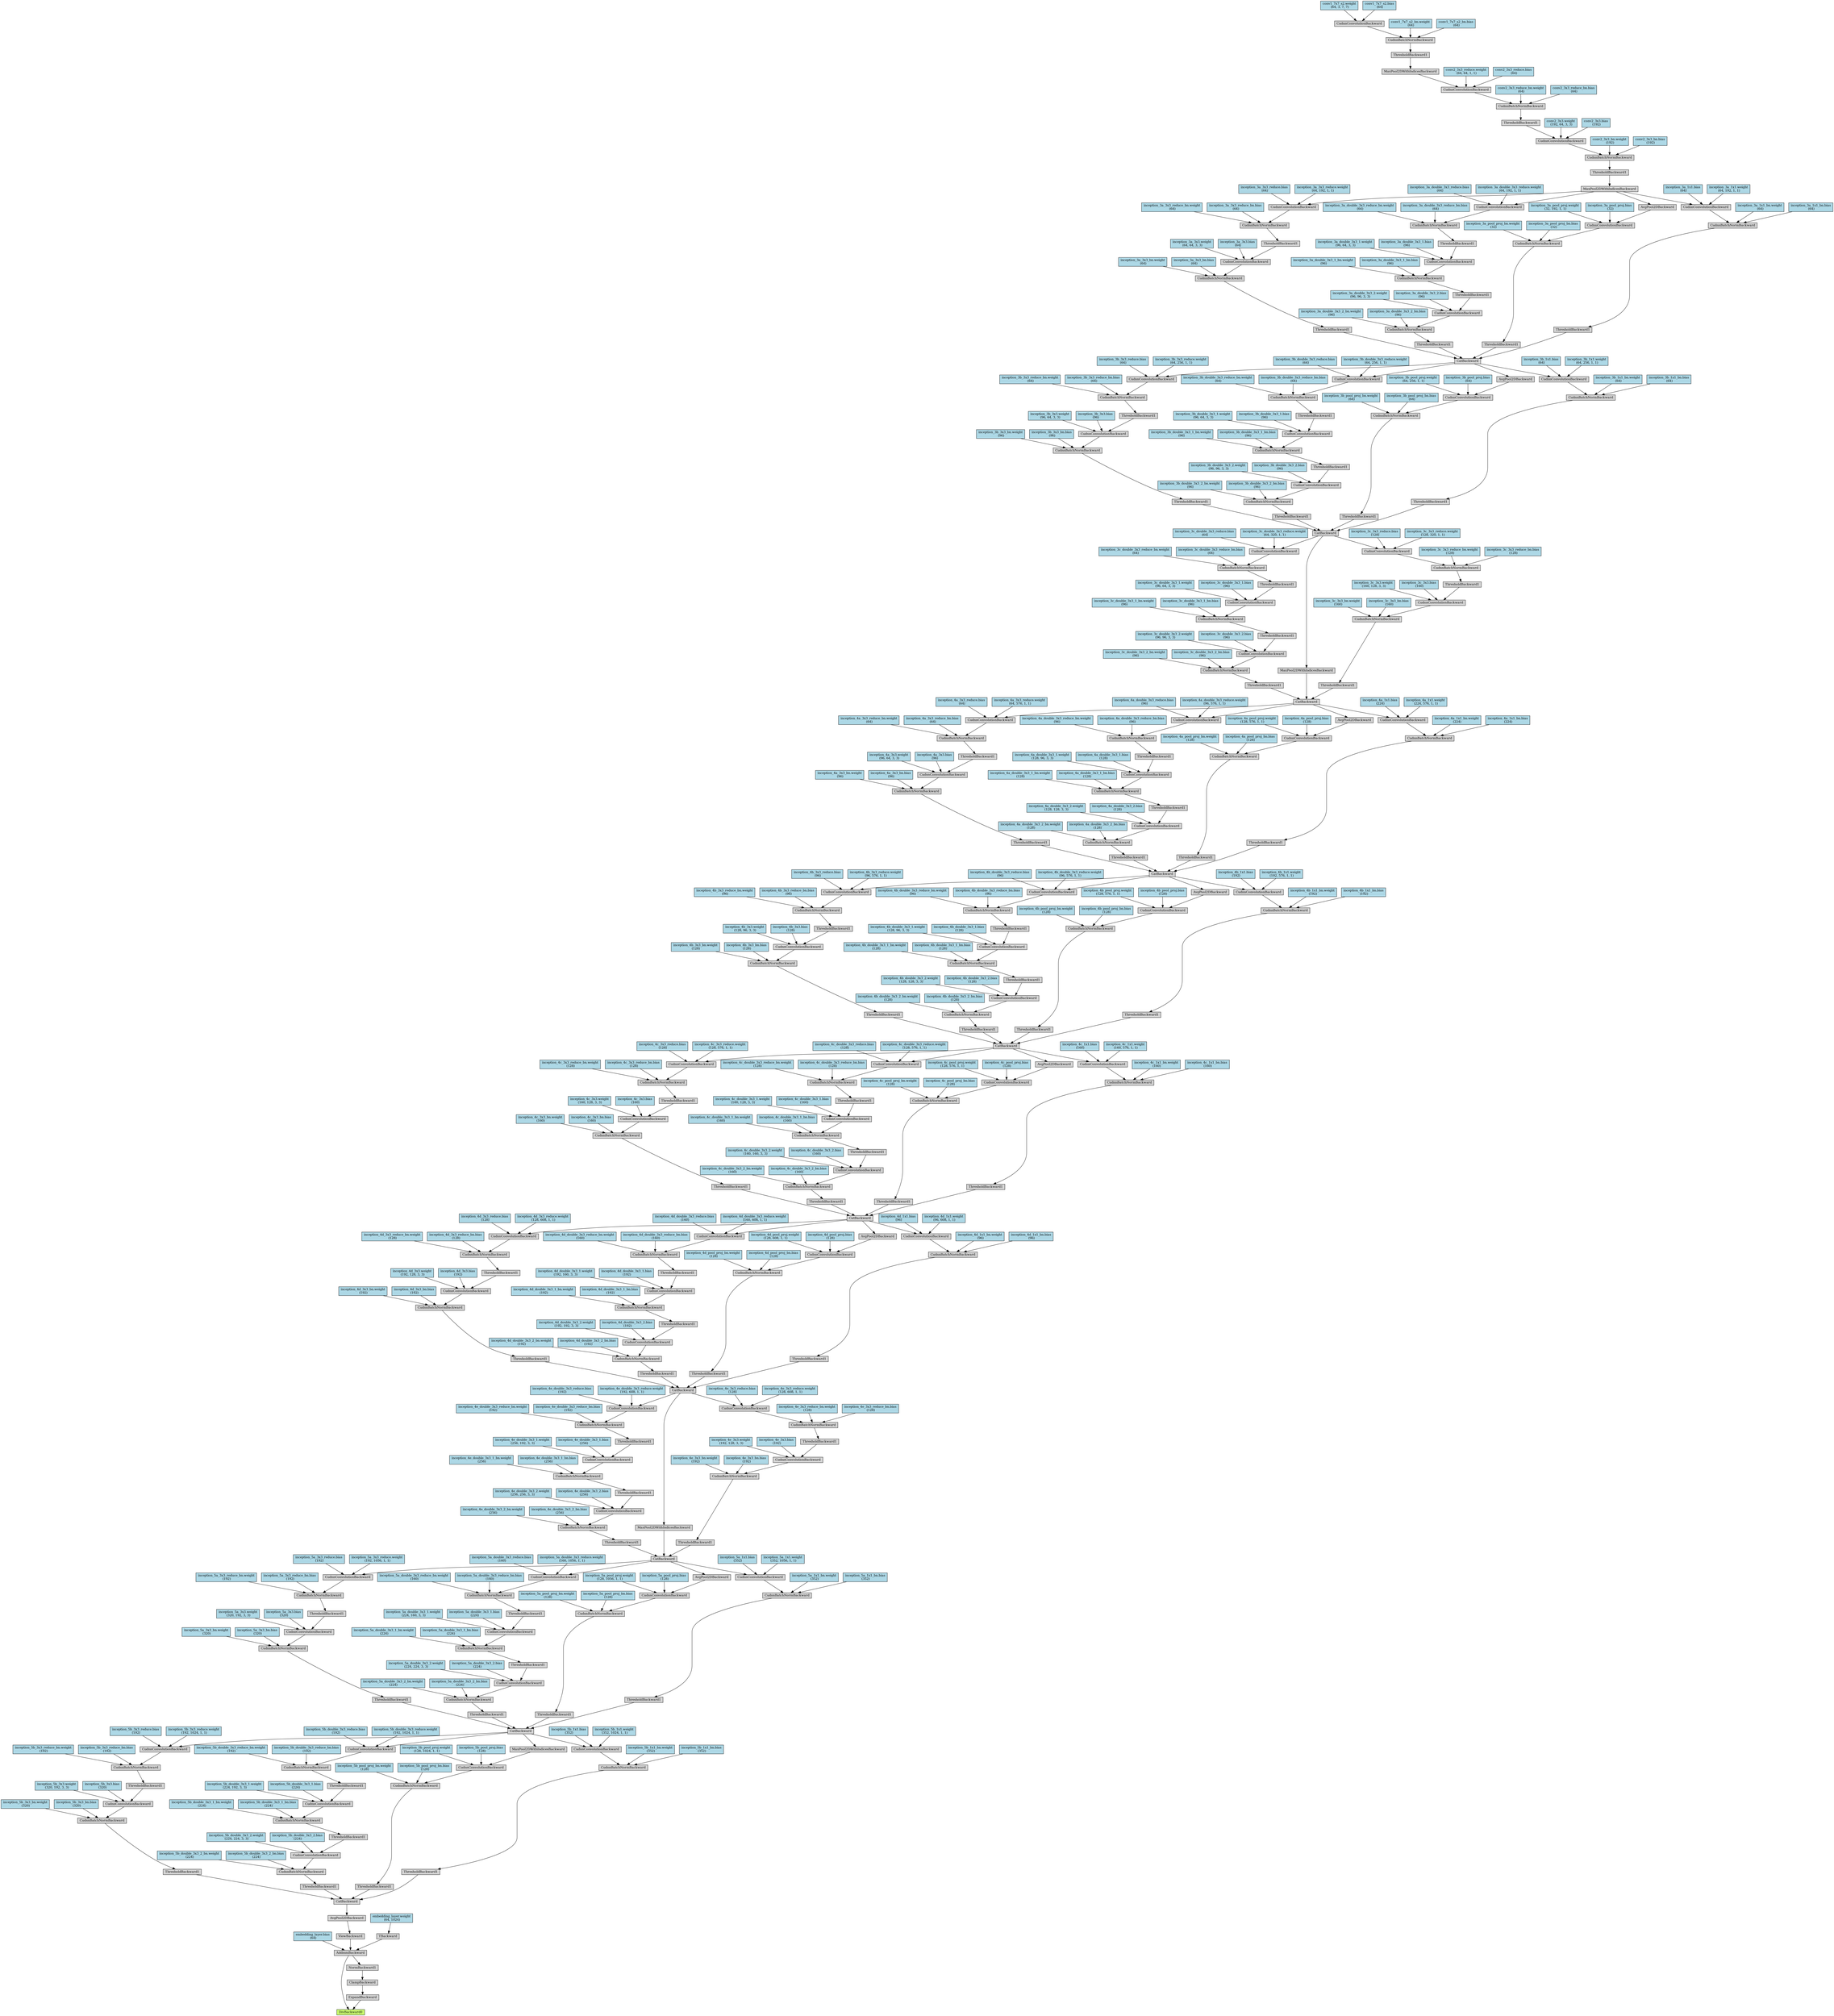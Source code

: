 digraph {
	graph [size="158.7,158.7"]
	node [align=left fontsize=12 height=0.2 ranksep=0.1 shape=box style=filled]
	140383305565744 [label=DivBackward0 fillcolor=darkolivegreen1]
	140383305636272 -> 140383305565744
	140383305636272 [label=AddmmBackward]
	140383305691600 -> 140383305636272
	140383305691600 [label="embedding_layer.bias
 (64)" fillcolor=lightblue]
	140383305693224 -> 140383305636272
	140383305693224 [label=ViewBackward]
	140383305212928 -> 140383305693224
	140383305212928 [label=AvgPool2DBackward]
	140383305213040 -> 140383305212928
	140383305213040 [label=CatBackward]
	140383305213152 -> 140383305213040
	140383305213152 [label=ThresholdBackward1]
	140383305213432 -> 140383305213152
	140383305213432 [label=CudnnBatchNormBackward]
	140383305213544 -> 140383305213432
	140383305213544 [label=CudnnConvolutionBackward]
	140383305213768 -> 140383305213544
	140383305213768 [label=CatBackward]
	140383305213992 -> 140383305213768
	140383305213992 [label=ThresholdBackward1]
	140383305214272 -> 140383305213992
	140383305214272 [label=CudnnBatchNormBackward]
	140383305214384 -> 140383305214272
	140383305214384 [label=CudnnConvolutionBackward]
	140383305214608 -> 140383305214384
	140383305214608 [label=CatBackward]
	140383305214832 -> 140383305214608
	140383305214832 [label=ThresholdBackward1]
	140383305215056 -> 140383305214832
	140383305215056 [label=CudnnBatchNormBackward]
	140383305215168 -> 140383305215056
	140383305215168 [label=CudnnConvolutionBackward]
	140383305215392 -> 140383305215168
	140383305215392 [label=ThresholdBackward1]
	140383305215616 -> 140383305215392
	140383305215616 [label=CudnnBatchNormBackward]
	140383305215728 -> 140383305215616
	140383305215728 [label=CudnnConvolutionBackward]
	140383305215952 -> 140383305215728
	140383305215952 [label=CatBackward]
	140383305281776 -> 140383305215952
	140383305281776 [label=ThresholdBackward1]
	140383305282056 -> 140383305281776
	140383305282056 [label=CudnnBatchNormBackward]
	140383305282168 -> 140383305282056
	140383305282168 [label=CudnnConvolutionBackward]
	140383305282392 -> 140383305282168
	140383305282392 [label=CatBackward]
	140383305282616 -> 140383305282392
	140383305282616 [label=ThresholdBackward1]
	140383305282896 -> 140383305282616
	140383305282896 [label=CudnnBatchNormBackward]
	140383305283008 -> 140383305282896
	140383305283008 [label=CudnnConvolutionBackward]
	140383305283232 -> 140383305283008
	140383305283232 [label=CatBackward]
	140383305283456 -> 140383305283232
	140383305283456 [label=ThresholdBackward1]
	140383305283736 -> 140383305283456
	140383305283736 [label=CudnnBatchNormBackward]
	140383305283848 -> 140383305283736
	140383305283848 [label=CudnnConvolutionBackward]
	140383305284072 -> 140383305283848
	140383305284072 [label=CatBackward]
	140383305284296 -> 140383305284072
	140383305284296 [label=ThresholdBackward1]
	140383305284576 -> 140383305284296
	140383305284576 [label=CudnnBatchNormBackward]
	140383305284688 -> 140383305284576
	140383305284688 [label=CudnnConvolutionBackward]
	140383305284912 -> 140383305284688
	140383305284912 [label=CatBackward]
	140383305285136 -> 140383305284912
	140383305285136 [label=ThresholdBackward1]
	140383305285360 -> 140383305285136
	140383305285360 [label=CudnnBatchNormBackward]
	140383305285472 -> 140383305285360
	140383305285472 [label=CudnnConvolutionBackward]
	140383305277568 -> 140383305285472
	140383305277568 [label=ThresholdBackward1]
	140383305277792 -> 140383305277568
	140383305277792 [label=CudnnBatchNormBackward]
	140383305277904 -> 140383305277792
	140383305277904 [label=CudnnConvolutionBackward]
	140383305278128 -> 140383305277904
	140383305278128 [label=CatBackward]
	140383305278352 -> 140383305278128
	140383305278352 [label=ThresholdBackward1]
	140383305278632 -> 140383305278352
	140383305278632 [label=CudnnBatchNormBackward]
	140383305278744 -> 140383305278632
	140383305278744 [label=CudnnConvolutionBackward]
	140383305278968 -> 140383305278744
	140383305278968 [label=CatBackward]
	140383305279192 -> 140383305278968
	140383305279192 [label=ThresholdBackward1]
	140383305279472 -> 140383305279192
	140383305279472 [label=CudnnBatchNormBackward]
	140383305279584 -> 140383305279472
	140383305279584 [label=CudnnConvolutionBackward]
	140383305279808 -> 140383305279584
	140383305279808 [label=MaxPool2DWithIndicesBackward]
	140383305280032 -> 140383305279808
	140383305280032 [label=ThresholdBackward1]
	140383305280144 -> 140383305280032
	140383305280144 [label=CudnnBatchNormBackward]
	140383305280256 -> 140383305280144
	140383305280256 [label=CudnnConvolutionBackward]
	140383305280480 -> 140383305280256
	140383305280480 [label=ThresholdBackward1]
	140383305280704 -> 140383305280480
	140383305280704 [label=CudnnBatchNormBackward]
	140383305280816 -> 140383305280704
	140383305280816 [label=CudnnConvolutionBackward]
	140383305281040 -> 140383305280816
	140383305281040 [label=MaxPool2DWithIndicesBackward]
	140383305281264 -> 140383305281040
	140383305281264 [label=ThresholdBackward1]
	140383305281376 -> 140383305281264
	140383305281376 [label=CudnnBatchNormBackward]
	140383305281488 -> 140383305281376
	140383305281488 [label=CudnnConvolutionBackward]
	140383287984368 -> 140383305281488
	140383287984368 [label="conv1_7x7_s2.weight
 (64, 3, 7, 7)" fillcolor=lightblue]
	140383287984424 -> 140383305281488
	140383287984424 [label="conv1_7x7_s2.bias
 (64)" fillcolor=lightblue]
	140383287984200 -> 140383305281376
	140383287984200 [label="conv1_7x7_s2_bn.weight
 (64)" fillcolor=lightblue]
	140383287984256 -> 140383305281376
	140383287984256 [label="conv1_7x7_s2_bn.bias
 (64)" fillcolor=lightblue]
	140383305281096 -> 140383305280816
	140383305281096 [label="conv2_3x3_reduce.weight
 (64, 64, 1, 1)" fillcolor=lightblue]
	140383305281152 -> 140383305280816
	140383305281152 [label="conv2_3x3_reduce.bias
 (64)" fillcolor=lightblue]
	140383305280872 -> 140383305280704
	140383305280872 [label="conv2_3x3_reduce_bn.weight
 (64)" fillcolor=lightblue]
	140383305280928 -> 140383305280704
	140383305280928 [label="conv2_3x3_reduce_bn.bias
 (64)" fillcolor=lightblue]
	140383305280536 -> 140383305280256
	140383305280536 [label="conv2_3x3.weight
 (192, 64, 3, 3)" fillcolor=lightblue]
	140383305280592 -> 140383305280256
	140383305280592 [label="conv2_3x3.bias
 (192)" fillcolor=lightblue]
	140383305280312 -> 140383305280144
	140383305280312 [label="conv2_3x3_bn.weight
 (192)" fillcolor=lightblue]
	140383305280368 -> 140383305280144
	140383305280368 [label="conv2_3x3_bn.bias
 (192)" fillcolor=lightblue]
	140383305279864 -> 140383305279584
	140383305279864 [label="inception_3a_1x1.weight
 (64, 192, 1, 1)" fillcolor=lightblue]
	140383305279920 -> 140383305279584
	140383305279920 [label="inception_3a_1x1.bias
 (64)" fillcolor=lightblue]
	140383305279640 -> 140383305279472
	140383305279640 [label="inception_3a_1x1_bn.weight
 (64)" fillcolor=lightblue]
	140383305279696 -> 140383305279472
	140383305279696 [label="inception_3a_1x1_bn.bias
 (64)" fillcolor=lightblue]
	140383305279248 -> 140383305278968
	140383305279248 [label=ThresholdBackward1]
	140383305279528 -> 140383305279248
	140383305279528 [label=CudnnBatchNormBackward]
	140383305279976 -> 140383305279528
	140383305279976 [label=CudnnConvolutionBackward]
	140383305280648 -> 140383305279976
	140383305280648 [label=ThresholdBackward1]
	140383305281432 -> 140383305280648
	140383305281432 [label=CudnnBatchNormBackward]
	140383287984312 -> 140383305281432
	140383287984312 [label=CudnnConvolutionBackward]
	140383305279808 -> 140383287984312
	140383287984648 -> 140383287984312
	140383287984648 [label="inception_3a_3x3_reduce.weight
 (64, 192, 1, 1)" fillcolor=lightblue]
	140383287984704 -> 140383287984312
	140383287984704 [label="inception_3a_3x3_reduce.bias
 (64)" fillcolor=lightblue]
	140383287984480 -> 140383305281432
	140383287984480 [label="inception_3a_3x3_reduce_bn.weight
 (64)" fillcolor=lightblue]
	140383287984592 -> 140383305281432
	140383287984592 [label="inception_3a_3x3_reduce_bn.bias
 (64)" fillcolor=lightblue]
	140383305280984 -> 140383305279976
	140383305280984 [label="inception_3a_3x3.weight
 (64, 64, 3, 3)" fillcolor=lightblue]
	140383305281208 -> 140383305279976
	140383305281208 [label="inception_3a_3x3.bias
 (64)" fillcolor=lightblue]
	140383305280200 -> 140383305279528
	140383305280200 [label="inception_3a_3x3_bn.weight
 (64)" fillcolor=lightblue]
	140383305280424 -> 140383305279528
	140383305280424 [label="inception_3a_3x3_bn.bias
 (64)" fillcolor=lightblue]
	140383305279304 -> 140383305278968
	140383305279304 [label=ThresholdBackward1]
	140383305279752 -> 140383305279304
	140383305279752 [label=CudnnBatchNormBackward]
	140383305280760 -> 140383305279752
	140383305280760 [label=CudnnConvolutionBackward]
	140383287984872 -> 140383305280760
	140383287984872 [label=ThresholdBackward1]
	140383287985040 -> 140383287984872
	140383287985040 [label=CudnnBatchNormBackward]
	140383287985152 -> 140383287985040
	140383287985152 [label=CudnnConvolutionBackward]
	140383287985376 -> 140383287985152
	140383287985376 [label=ThresholdBackward1]
	140383287985600 -> 140383287985376
	140383287985600 [label=CudnnBatchNormBackward]
	140383287985712 -> 140383287985600
	140383287985712 [label=CudnnConvolutionBackward]
	140383305279808 -> 140383287985712
	140383287985936 -> 140383287985712
	140383287985936 [label="inception_3a_double_3x3_reduce.weight
 (64, 192, 1, 1)" fillcolor=lightblue]
	140383287985992 -> 140383287985712
	140383287985992 [label="inception_3a_double_3x3_reduce.bias
 (64)" fillcolor=lightblue]
	140383287985768 -> 140383287985600
	140383287985768 [label="inception_3a_double_3x3_reduce_bn.weight
 (64)" fillcolor=lightblue]
	140383287985824 -> 140383287985600
	140383287985824 [label="inception_3a_double_3x3_reduce_bn.bias
 (64)" fillcolor=lightblue]
	140383287985432 -> 140383287985152
	140383287985432 [label="inception_3a_double_3x3_1.weight
 (96, 64, 3, 3)" fillcolor=lightblue]
	140383287985488 -> 140383287985152
	140383287985488 [label="inception_3a_double_3x3_1.bias
 (96)" fillcolor=lightblue]
	140383287985208 -> 140383287985040
	140383287985208 [label="inception_3a_double_3x3_1_bn.weight
 (96)" fillcolor=lightblue]
	140383287985264 -> 140383287985040
	140383287985264 [label="inception_3a_double_3x3_1_bn.bias
 (96)" fillcolor=lightblue]
	140383287984928 -> 140383305280760
	140383287984928 [label="inception_3a_double_3x3_2.weight
 (96, 96, 3, 3)" fillcolor=lightblue]
	140383287984816 -> 140383305280760
	140383287984816 [label="inception_3a_double_3x3_2.bias
 (96)" fillcolor=lightblue]
	140383305281320 -> 140383305279752
	140383305281320 [label="inception_3a_double_3x3_2_bn.weight
 (96)" fillcolor=lightblue]
	140383287984536 -> 140383305279752
	140383287984536 [label="inception_3a_double_3x3_2_bn.bias
 (96)" fillcolor=lightblue]
	140383305279360 -> 140383305278968
	140383305279360 [label=ThresholdBackward1]
	140383305280088 -> 140383305279360
	140383305280088 [label=CudnnBatchNormBackward]
	140383287984984 -> 140383305280088
	140383287984984 [label=CudnnConvolutionBackward]
	140383287985880 -> 140383287984984
	140383287985880 [label=AvgPool2DBackward]
	140383305279808 -> 140383287985880
	140383287986048 -> 140383287984984
	140383287986048 [label="inception_3a_pool_proj.weight
 (32, 192, 1, 1)" fillcolor=lightblue]
	140383287985656 -> 140383287984984
	140383287985656 [label="inception_3a_pool_proj.bias
 (32)" fillcolor=lightblue]
	140383287985320 -> 140383305280088
	140383287985320 [label="inception_3a_pool_proj_bn.weight
 (32)" fillcolor=lightblue]
	140383287985544 -> 140383305280088
	140383287985544 [label="inception_3a_pool_proj_bn.bias
 (32)" fillcolor=lightblue]
	140383305279024 -> 140383305278744
	140383305279024 [label="inception_3b_1x1.weight
 (64, 256, 1, 1)" fillcolor=lightblue]
	140383305279080 -> 140383305278744
	140383305279080 [label="inception_3b_1x1.bias
 (64)" fillcolor=lightblue]
	140383305278800 -> 140383305278632
	140383305278800 [label="inception_3b_1x1_bn.weight
 (64)" fillcolor=lightblue]
	140383305278856 -> 140383305278632
	140383305278856 [label="inception_3b_1x1_bn.bias
 (64)" fillcolor=lightblue]
	140383305278408 -> 140383305278128
	140383305278408 [label=ThresholdBackward1]
	140383305278688 -> 140383305278408
	140383305278688 [label=CudnnBatchNormBackward]
	140383305279136 -> 140383305278688
	140383305279136 [label=CudnnConvolutionBackward]
	140383287986160 -> 140383305279136
	140383287986160 [label=ThresholdBackward1]
	140383287986328 -> 140383287986160
	140383287986328 [label=CudnnBatchNormBackward]
	140383287986440 -> 140383287986328
	140383287986440 [label=CudnnConvolutionBackward]
	140383305278968 -> 140383287986440
	140383287986664 -> 140383287986440
	140383287986664 [label="inception_3b_3x3_reduce.weight
 (64, 256, 1, 1)" fillcolor=lightblue]
	140383287986720 -> 140383287986440
	140383287986720 [label="inception_3b_3x3_reduce.bias
 (64)" fillcolor=lightblue]
	140383287986496 -> 140383287986328
	140383287986496 [label="inception_3b_3x3_reduce_bn.weight
 (64)" fillcolor=lightblue]
	140383287986552 -> 140383287986328
	140383287986552 [label="inception_3b_3x3_reduce_bn.bias
 (64)" fillcolor=lightblue]
	140383287986104 -> 140383305279136
	140383287986104 [label="inception_3b_3x3.weight
 (96, 64, 3, 3)" fillcolor=lightblue]
	140383287986272 -> 140383305279136
	140383287986272 [label="inception_3b_3x3.bias
 (96)" fillcolor=lightblue]
	140383305279416 -> 140383305278688
	140383305279416 [label="inception_3b_3x3_bn.weight
 (96)" fillcolor=lightblue]
	140383287984760 -> 140383305278688
	140383287984760 [label="inception_3b_3x3_bn.bias
 (96)" fillcolor=lightblue]
	140383305278464 -> 140383305278128
	140383305278464 [label=ThresholdBackward1]
	140383305278912 -> 140383305278464
	140383305278912 [label=CudnnBatchNormBackward]
	140383287986216 -> 140383305278912
	140383287986216 [label=CudnnConvolutionBackward]
	140383287986888 -> 140383287986216
	140383287986888 [label=ThresholdBackward1]
	140383287987056 -> 140383287986888
	140383287987056 [label=CudnnBatchNormBackward]
	140383287987168 -> 140383287987056
	140383287987168 [label=CudnnConvolutionBackward]
	140383287987392 -> 140383287987168
	140383287987392 [label=ThresholdBackward1]
	140383287987616 -> 140383287987392
	140383287987616 [label=CudnnBatchNormBackward]
	140383287987728 -> 140383287987616
	140383287987728 [label=CudnnConvolutionBackward]
	140383305278968 -> 140383287987728
	140383287987952 -> 140383287987728
	140383287987952 [label="inception_3b_double_3x3_reduce.weight
 (64, 256, 1, 1)" fillcolor=lightblue]
	140383287988008 -> 140383287987728
	140383287988008 [label="inception_3b_double_3x3_reduce.bias
 (64)" fillcolor=lightblue]
	140383287987784 -> 140383287987616
	140383287987784 [label="inception_3b_double_3x3_reduce_bn.weight
 (64)" fillcolor=lightblue]
	140383287987840 -> 140383287987616
	140383287987840 [label="inception_3b_double_3x3_reduce_bn.bias
 (64)" fillcolor=lightblue]
	140383287987448 -> 140383287987168
	140383287987448 [label="inception_3b_double_3x3_1.weight
 (96, 64, 3, 3)" fillcolor=lightblue]
	140383287987504 -> 140383287987168
	140383287987504 [label="inception_3b_double_3x3_1.bias
 (96)" fillcolor=lightblue]
	140383287987224 -> 140383287987056
	140383287987224 [label="inception_3b_double_3x3_1_bn.weight
 (96)" fillcolor=lightblue]
	140383287987280 -> 140383287987056
	140383287987280 [label="inception_3b_double_3x3_1_bn.bias
 (96)" fillcolor=lightblue]
	140383287986944 -> 140383287986216
	140383287986944 [label="inception_3b_double_3x3_2.weight
 (96, 96, 3, 3)" fillcolor=lightblue]
	140383287986832 -> 140383287986216
	140383287986832 [label="inception_3b_double_3x3_2.bias
 (96)" fillcolor=lightblue]
	140383287986608 -> 140383305278912
	140383287986608 [label="inception_3b_double_3x3_2_bn.weight
 (96)" fillcolor=lightblue]
	140383287986776 -> 140383305278912
	140383287986776 [label="inception_3b_double_3x3_2_bn.bias
 (96)" fillcolor=lightblue]
	140383305278520 -> 140383305278128
	140383305278520 [label=ThresholdBackward1]
	140383287985096 -> 140383305278520
	140383287985096 [label=CudnnBatchNormBackward]
	140383287987000 -> 140383287985096
	140383287987000 [label=CudnnConvolutionBackward]
	140383287987896 -> 140383287987000
	140383287987896 [label=AvgPool2DBackward]
	140383305278968 -> 140383287987896
	140383287988064 -> 140383287987000
	140383287988064 [label="inception_3b_pool_proj.weight
 (64, 256, 1, 1)" fillcolor=lightblue]
	140383287987672 -> 140383287987000
	140383287987672 [label="inception_3b_pool_proj.bias
 (64)" fillcolor=lightblue]
	140383287987336 -> 140383287985096
	140383287987336 [label="inception_3b_pool_proj_bn.weight
 (64)" fillcolor=lightblue]
	140383287987560 -> 140383287985096
	140383287987560 [label="inception_3b_pool_proj_bn.bias
 (64)" fillcolor=lightblue]
	140383305278184 -> 140383305277904
	140383305278184 [label="inception_3c_3x3_reduce.weight
 (128, 320, 1, 1)" fillcolor=lightblue]
	140383305278240 -> 140383305277904
	140383305278240 [label="inception_3c_3x3_reduce.bias
 (128)" fillcolor=lightblue]
	140383305277960 -> 140383305277792
	140383305277960 [label="inception_3c_3x3_reduce_bn.weight
 (128)" fillcolor=lightblue]
	140383305278016 -> 140383305277792
	140383305278016 [label="inception_3c_3x3_reduce_bn.bias
 (128)" fillcolor=lightblue]
	140383305277624 -> 140383305285472
	140383305277624 [label="inception_3c_3x3.weight
 (160, 128, 3, 3)" fillcolor=lightblue]
	140383305277680 -> 140383305285472
	140383305277680 [label="inception_3c_3x3.bias
 (160)" fillcolor=lightblue]
	140383305285528 -> 140383305285360
	140383305285528 [label="inception_3c_3x3_bn.weight
 (160)" fillcolor=lightblue]
	140383305285584 -> 140383305285360
	140383305285584 [label="inception_3c_3x3_bn.bias
 (160)" fillcolor=lightblue]
	140383305285192 -> 140383305284912
	140383305285192 [label=ThresholdBackward1]
	140383305285416 -> 140383305285192
	140383305285416 [label=CudnnBatchNormBackward]
	140383305277736 -> 140383305285416
	140383305277736 [label=CudnnConvolutionBackward]
	140383305278576 -> 140383305277736
	140383305278576 [label=ThresholdBackward1]
	140383287988120 -> 140383305278576
	140383287988120 [label=CudnnBatchNormBackward]
	140383288012928 -> 140383287988120
	140383288012928 [label=CudnnConvolutionBackward]
	140383288013152 -> 140383288012928
	140383288013152 [label=ThresholdBackward1]
	140383288013376 -> 140383288013152
	140383288013376 [label=CudnnBatchNormBackward]
	140383288013488 -> 140383288013376
	140383288013488 [label=CudnnConvolutionBackward]
	140383305278128 -> 140383288013488
	140383288013712 -> 140383288013488
	140383288013712 [label="inception_3c_double_3x3_reduce.weight
 (64, 320, 1, 1)" fillcolor=lightblue]
	140383288013768 -> 140383288013488
	140383288013768 [label="inception_3c_double_3x3_reduce.bias
 (64)" fillcolor=lightblue]
	140383288013544 -> 140383288013376
	140383288013544 [label="inception_3c_double_3x3_reduce_bn.weight
 (64)" fillcolor=lightblue]
	140383288013600 -> 140383288013376
	140383288013600 [label="inception_3c_double_3x3_reduce_bn.bias
 (64)" fillcolor=lightblue]
	140383288013208 -> 140383288012928
	140383288013208 [label="inception_3c_double_3x3_1.weight
 (96, 64, 3, 3)" fillcolor=lightblue]
	140383288013264 -> 140383288012928
	140383288013264 [label="inception_3c_double_3x3_1.bias
 (96)" fillcolor=lightblue]
	140383288012984 -> 140383287988120
	140383288012984 [label="inception_3c_double_3x3_1_bn.weight
 (96)" fillcolor=lightblue]
	140383288013040 -> 140383287988120
	140383288013040 [label="inception_3c_double_3x3_1_bn.bias
 (96)" fillcolor=lightblue]
	140383287986384 -> 140383305277736
	140383287986384 [label="inception_3c_double_3x3_2.weight
 (96, 96, 3, 3)" fillcolor=lightblue]
	140383287987112 -> 140383305277736
	140383287987112 [label="inception_3c_double_3x3_2.bias
 (96)" fillcolor=lightblue]
	140383305278072 -> 140383305285416
	140383305278072 [label="inception_3c_double_3x3_2_bn.weight
 (96)" fillcolor=lightblue]
	140383305278296 -> 140383305285416
	140383305278296 [label="inception_3c_double_3x3_2_bn.bias
 (96)" fillcolor=lightblue]
	140383305285248 -> 140383305284912
	140383305285248 [label=MaxPool2DWithIndicesBackward]
	140383305278128 -> 140383305285248
	140383305284968 -> 140383305284688
	140383305284968 [label="inception_4a_1x1.weight
 (224, 576, 1, 1)" fillcolor=lightblue]
	140383305285024 -> 140383305284688
	140383305285024 [label="inception_4a_1x1.bias
 (224)" fillcolor=lightblue]
	140383305284744 -> 140383305284576
	140383305284744 [label="inception_4a_1x1_bn.weight
 (224)" fillcolor=lightblue]
	140383305284800 -> 140383305284576
	140383305284800 [label="inception_4a_1x1_bn.bias
 (224)" fillcolor=lightblue]
	140383305284352 -> 140383305284072
	140383305284352 [label=ThresholdBackward1]
	140383305277512 -> 140383305284352
	140383305277512 [label=CudnnBatchNormBackward]
	140383305284632 -> 140383305277512
	140383305284632 [label=CudnnConvolutionBackward]
	140383287988176 -> 140383305284632
	140383287988176 [label=ThresholdBackward1]
	140383288013656 -> 140383287988176
	140383288013656 [label=CudnnBatchNormBackward]
	140383288013432 -> 140383288013656
	140383288013432 [label=CudnnConvolutionBackward]
	140383305284912 -> 140383288013432
	140383288014048 -> 140383288013432
	140383288014048 [label="inception_4a_3x3_reduce.weight
 (64, 576, 1, 1)" fillcolor=lightblue]
	140383288014104 -> 140383288013432
	140383288014104 [label="inception_4a_3x3_reduce.bias
 (64)" fillcolor=lightblue]
	140383288013936 -> 140383288013656
	140383288013936 [label="inception_4a_3x3_reduce_bn.weight
 (64)" fillcolor=lightblue]
	140383288013992 -> 140383288013656
	140383288013992 [label="inception_4a_3x3_reduce_bn.bias
 (64)" fillcolor=lightblue]
	140383288013096 -> 140383305284632
	140383288013096 [label="inception_4a_3x3.weight
 (96, 64, 3, 3)" fillcolor=lightblue]
	140383288013320 -> 140383305284632
	140383288013320 [label="inception_4a_3x3.bias
 (96)" fillcolor=lightblue]
	140383305284856 -> 140383305277512
	140383305284856 [label="inception_4a_3x3_bn.weight
 (96)" fillcolor=lightblue]
	140383305285080 -> 140383305277512
	140383305285080 [label="inception_4a_3x3_bn.bias
 (96)" fillcolor=lightblue]
	140383305284408 -> 140383305284072
	140383305284408 [label=ThresholdBackward1]
	140383305277848 -> 140383305284408
	140383305277848 [label=CudnnBatchNormBackward]
	140383288012872 -> 140383305277848
	140383288012872 [label=CudnnConvolutionBackward]
	140383288014272 -> 140383288012872
	140383288014272 [label=ThresholdBackward1]
	140383288014440 -> 140383288014272
	140383288014440 [label=CudnnBatchNormBackward]
	140383288014552 -> 140383288014440
	140383288014552 [label=CudnnConvolutionBackward]
	140383288014776 -> 140383288014552
	140383288014776 [label=ThresholdBackward1]
	140383288015000 -> 140383288014776
	140383288015000 [label=CudnnBatchNormBackward]
	140383288015112 -> 140383288015000
	140383288015112 [label=CudnnConvolutionBackward]
	140383305284912 -> 140383288015112
	140383288015336 -> 140383288015112
	140383288015336 [label="inception_4a_double_3x3_reduce.weight
 (96, 576, 1, 1)" fillcolor=lightblue]
	140383288015392 -> 140383288015112
	140383288015392 [label="inception_4a_double_3x3_reduce.bias
 (96)" fillcolor=lightblue]
	140383288015168 -> 140383288015000
	140383288015168 [label="inception_4a_double_3x3_reduce_bn.weight
 (96)" fillcolor=lightblue]
	140383288015224 -> 140383288015000
	140383288015224 [label="inception_4a_double_3x3_reduce_bn.bias
 (96)" fillcolor=lightblue]
	140383288014832 -> 140383288014552
	140383288014832 [label="inception_4a_double_3x3_1.weight
 (128, 96, 3, 3)" fillcolor=lightblue]
	140383288014888 -> 140383288014552
	140383288014888 [label="inception_4a_double_3x3_1.bias
 (128)" fillcolor=lightblue]
	140383288014608 -> 140383288014440
	140383288014608 [label="inception_4a_double_3x3_1_bn.weight
 (128)" fillcolor=lightblue]
	140383288014664 -> 140383288014440
	140383288014664 [label="inception_4a_double_3x3_1_bn.bias
 (128)" fillcolor=lightblue]
	140383288014328 -> 140383288012872
	140383288014328 [label="inception_4a_double_3x3_2.weight
 (128, 128, 3, 3)" fillcolor=lightblue]
	140383288014216 -> 140383288012872
	140383288014216 [label="inception_4a_double_3x3_2.bias
 (128)" fillcolor=lightblue]
	140383288013880 -> 140383305277848
	140383288013880 [label="inception_4a_double_3x3_2_bn.weight
 (128)" fillcolor=lightblue]
	140383288014160 -> 140383305277848
	140383288014160 [label="inception_4a_double_3x3_2_bn.bias
 (128)" fillcolor=lightblue]
	140383305284464 -> 140383305284072
	140383305284464 [label=ThresholdBackward1]
	140383305285304 -> 140383305284464
	140383305285304 [label=CudnnBatchNormBackward]
	140383288014384 -> 140383305285304
	140383288014384 [label=CudnnConvolutionBackward]
	140383288015280 -> 140383288014384
	140383288015280 [label=AvgPool2DBackward]
	140383305284912 -> 140383288015280
	140383288015448 -> 140383288014384
	140383288015448 [label="inception_4a_pool_proj.weight
 (128, 576, 1, 1)" fillcolor=lightblue]
	140383288015056 -> 140383288014384
	140383288015056 [label="inception_4a_pool_proj.bias
 (128)" fillcolor=lightblue]
	140383288014720 -> 140383305285304
	140383288014720 [label="inception_4a_pool_proj_bn.weight
 (128)" fillcolor=lightblue]
	140383288014944 -> 140383305285304
	140383288014944 [label="inception_4a_pool_proj_bn.bias
 (128)" fillcolor=lightblue]
	140383305284128 -> 140383305283848
	140383305284128 [label="inception_4b_1x1.weight
 (192, 576, 1, 1)" fillcolor=lightblue]
	140383305284184 -> 140383305283848
	140383305284184 [label="inception_4b_1x1.bias
 (192)" fillcolor=lightblue]
	140383305283904 -> 140383305283736
	140383305283904 [label="inception_4b_1x1_bn.weight
 (192)" fillcolor=lightblue]
	140383305283960 -> 140383305283736
	140383305283960 [label="inception_4b_1x1_bn.bias
 (192)" fillcolor=lightblue]
	140383305283512 -> 140383305283232
	140383305283512 [label=ThresholdBackward1]
	140383305283792 -> 140383305283512
	140383305283792 [label=CudnnBatchNormBackward]
	140383305284240 -> 140383305283792
	140383305284240 [label=CudnnConvolutionBackward]
	140383288015560 -> 140383305284240
	140383288015560 [label=ThresholdBackward1]
	140383288015728 -> 140383288015560
	140383288015728 [label=CudnnBatchNormBackward]
	140383288015840 -> 140383288015728
	140383288015840 [label=CudnnConvolutionBackward]
	140383305284072 -> 140383288015840
	140383288016064 -> 140383288015840
	140383288016064 [label="inception_4b_3x3_reduce.weight
 (96, 576, 1, 1)" fillcolor=lightblue]
	140383288016120 -> 140383288015840
	140383288016120 [label="inception_4b_3x3_reduce.bias
 (96)" fillcolor=lightblue]
	140383288015896 -> 140383288015728
	140383288015896 [label="inception_4b_3x3_reduce_bn.weight
 (96)" fillcolor=lightblue]
	140383288015952 -> 140383288015728
	140383288015952 [label="inception_4b_3x3_reduce_bn.bias
 (96)" fillcolor=lightblue]
	140383288015504 -> 140383305284240
	140383288015504 [label="inception_4b_3x3.weight
 (128, 96, 3, 3)" fillcolor=lightblue]
	140383288015672 -> 140383305284240
	140383288015672 [label="inception_4b_3x3.bias
 (128)" fillcolor=lightblue]
	140383305284520 -> 140383305283792
	140383305284520 [label="inception_4b_3x3_bn.weight
 (128)" fillcolor=lightblue]
	140383288013824 -> 140383305283792
	140383288013824 [label="inception_4b_3x3_bn.bias
 (128)" fillcolor=lightblue]
	140383305283568 -> 140383305283232
	140383305283568 [label=ThresholdBackward1]
	140383305284016 -> 140383305283568
	140383305284016 [label=CudnnBatchNormBackward]
	140383288015616 -> 140383305284016
	140383288015616 [label=CudnnConvolutionBackward]
	140383288016288 -> 140383288015616
	140383288016288 [label=ThresholdBackward1]
	140383288016456 -> 140383288016288
	140383288016456 [label=CudnnBatchNormBackward]
	140383288016568 -> 140383288016456
	140383288016568 [label=CudnnConvolutionBackward]
	140383288016792 -> 140383288016568
	140383288016792 [label=ThresholdBackward1]
	140383288041656 -> 140383288016792
	140383288041656 [label=CudnnBatchNormBackward]
	140383288041768 -> 140383288041656
	140383288041768 [label=CudnnConvolutionBackward]
	140383305284072 -> 140383288041768
	140383288041992 -> 140383288041768
	140383288041992 [label="inception_4b_double_3x3_reduce.weight
 (96, 576, 1, 1)" fillcolor=lightblue]
	140383288042048 -> 140383288041768
	140383288042048 [label="inception_4b_double_3x3_reduce.bias
 (96)" fillcolor=lightblue]
	140383288041824 -> 140383288041656
	140383288041824 [label="inception_4b_double_3x3_reduce_bn.weight
 (96)" fillcolor=lightblue]
	140383288041880 -> 140383288041656
	140383288041880 [label="inception_4b_double_3x3_reduce_bn.bias
 (96)" fillcolor=lightblue]
	140383288016848 -> 140383288016568
	140383288016848 [label="inception_4b_double_3x3_1.weight
 (128, 96, 3, 3)" fillcolor=lightblue]
	140383288041544 -> 140383288016568
	140383288041544 [label="inception_4b_double_3x3_1.bias
 (128)" fillcolor=lightblue]
	140383288016624 -> 140383288016456
	140383288016624 [label="inception_4b_double_3x3_1_bn.weight
 (128)" fillcolor=lightblue]
	140383288016680 -> 140383288016456
	140383288016680 [label="inception_4b_double_3x3_1_bn.bias
 (128)" fillcolor=lightblue]
	140383288016344 -> 140383288015616
	140383288016344 [label="inception_4b_double_3x3_2.weight
 (128, 128, 3, 3)" fillcolor=lightblue]
	140383288016232 -> 140383288015616
	140383288016232 [label="inception_4b_double_3x3_2.bias
 (128)" fillcolor=lightblue]
	140383288016008 -> 140383305284016
	140383288016008 [label="inception_4b_double_3x3_2_bn.weight
 (128)" fillcolor=lightblue]
	140383288016176 -> 140383305284016
	140383288016176 [label="inception_4b_double_3x3_2_bn.bias
 (128)" fillcolor=lightblue]
	140383305283624 -> 140383305283232
	140383305283624 [label=ThresholdBackward1]
	140383288014496 -> 140383305283624
	140383288014496 [label=CudnnBatchNormBackward]
	140383288016400 -> 140383288014496
	140383288016400 [label=CudnnConvolutionBackward]
	140383288041936 -> 140383288016400
	140383288041936 [label=AvgPool2DBackward]
	140383305284072 -> 140383288041936
	140383288042104 -> 140383288016400
	140383288042104 [label="inception_4b_pool_proj.weight
 (128, 576, 1, 1)" fillcolor=lightblue]
	140383288041712 -> 140383288016400
	140383288041712 [label="inception_4b_pool_proj.bias
 (128)" fillcolor=lightblue]
	140383288016736 -> 140383288014496
	140383288016736 [label="inception_4b_pool_proj_bn.weight
 (128)" fillcolor=lightblue]
	140383288016512 -> 140383288014496
	140383288016512 [label="inception_4b_pool_proj_bn.bias
 (128)" fillcolor=lightblue]
	140383305283288 -> 140383305283008
	140383305283288 [label="inception_4c_1x1.weight
 (160, 576, 1, 1)" fillcolor=lightblue]
	140383305283344 -> 140383305283008
	140383305283344 [label="inception_4c_1x1.bias
 (160)" fillcolor=lightblue]
	140383305283064 -> 140383305282896
	140383305283064 [label="inception_4c_1x1_bn.weight
 (160)" fillcolor=lightblue]
	140383305283120 -> 140383305282896
	140383305283120 [label="inception_4c_1x1_bn.bias
 (160)" fillcolor=lightblue]
	140383305282672 -> 140383305282392
	140383305282672 [label=ThresholdBackward1]
	140383288015784 -> 140383305282672
	140383288015784 [label=CudnnBatchNormBackward]
	140383305283176 -> 140383288015784
	140383305283176 [label=CudnnConvolutionBackward]
	140383288042216 -> 140383305283176
	140383288042216 [label=ThresholdBackward1]
	140383288042384 -> 140383288042216
	140383288042384 [label=CudnnBatchNormBackward]
	140383288042496 -> 140383288042384
	140383288042496 [label=CudnnConvolutionBackward]
	140383305283232 -> 140383288042496
	140383288042720 -> 140383288042496
	140383288042720 [label="inception_4c_3x3_reduce.weight
 (128, 576, 1, 1)" fillcolor=lightblue]
	140383288042776 -> 140383288042496
	140383288042776 [label="inception_4c_3x3_reduce.bias
 (128)" fillcolor=lightblue]
	140383288042552 -> 140383288042384
	140383288042552 [label="inception_4c_3x3_reduce_bn.weight
 (128)" fillcolor=lightblue]
	140383288042608 -> 140383288042384
	140383288042608 [label="inception_4c_3x3_reduce_bn.bias
 (128)" fillcolor=lightblue]
	140383288042160 -> 140383305283176
	140383288042160 [label="inception_4c_3x3.weight
 (160, 128, 3, 3)" fillcolor=lightblue]
	140383288042328 -> 140383305283176
	140383288042328 [label="inception_4c_3x3.bias
 (160)" fillcolor=lightblue]
	140383305283400 -> 140383288015784
	140383305283400 [label="inception_4c_3x3_bn.weight
 (160)" fillcolor=lightblue]
	140383305283680 -> 140383288015784
	140383305283680 [label="inception_4c_3x3_bn.bias
 (160)" fillcolor=lightblue]
	140383305282728 -> 140383305282392
	140383305282728 [label=ThresholdBackward1]
	140383305282952 -> 140383305282728
	140383305282952 [label=CudnnBatchNormBackward]
	140383288042272 -> 140383305282952
	140383288042272 [label=CudnnConvolutionBackward]
	140383288042944 -> 140383288042272
	140383288042944 [label=ThresholdBackward1]
	140383288043112 -> 140383288042944
	140383288043112 [label=CudnnBatchNormBackward]
	140383288043224 -> 140383288043112
	140383288043224 [label=CudnnConvolutionBackward]
	140383288043448 -> 140383288043224
	140383288043448 [label=ThresholdBackward1]
	140383288043672 -> 140383288043448
	140383288043672 [label=CudnnBatchNormBackward]
	140383288043784 -> 140383288043672
	140383288043784 [label=CudnnConvolutionBackward]
	140383305283232 -> 140383288043784
	140383288044008 -> 140383288043784
	140383288044008 [label="inception_4c_double_3x3_reduce.weight
 (128, 576, 1, 1)" fillcolor=lightblue]
	140383288044064 -> 140383288043784
	140383288044064 [label="inception_4c_double_3x3_reduce.bias
 (128)" fillcolor=lightblue]
	140383288043840 -> 140383288043672
	140383288043840 [label="inception_4c_double_3x3_reduce_bn.weight
 (128)" fillcolor=lightblue]
	140383288043896 -> 140383288043672
	140383288043896 [label="inception_4c_double_3x3_reduce_bn.bias
 (128)" fillcolor=lightblue]
	140383288043504 -> 140383288043224
	140383288043504 [label="inception_4c_double_3x3_1.weight
 (160, 128, 3, 3)" fillcolor=lightblue]
	140383288043560 -> 140383288043224
	140383288043560 [label="inception_4c_double_3x3_1.bias
 (160)" fillcolor=lightblue]
	140383288043280 -> 140383288043112
	140383288043280 [label="inception_4c_double_3x3_1_bn.weight
 (160)" fillcolor=lightblue]
	140383288043336 -> 140383288043112
	140383288043336 [label="inception_4c_double_3x3_1_bn.bias
 (160)" fillcolor=lightblue]
	140383288043000 -> 140383288042272
	140383288043000 [label="inception_4c_double_3x3_2.weight
 (160, 160, 3, 3)" fillcolor=lightblue]
	140383288042888 -> 140383288042272
	140383288042888 [label="inception_4c_double_3x3_2.bias
 (160)" fillcolor=lightblue]
	140383288042664 -> 140383305282952
	140383288042664 [label="inception_4c_double_3x3_2_bn.weight
 (160)" fillcolor=lightblue]
	140383288042832 -> 140383305282952
	140383288042832 [label="inception_4c_double_3x3_2_bn.bias
 (160)" fillcolor=lightblue]
	140383305282784 -> 140383305282392
	140383305282784 [label=ThresholdBackward1]
	140383288041600 -> 140383305282784
	140383288041600 [label=CudnnBatchNormBackward]
	140383288043056 -> 140383288041600
	140383288043056 [label=CudnnConvolutionBackward]
	140383288043952 -> 140383288043056
	140383288043952 [label=AvgPool2DBackward]
	140383305283232 -> 140383288043952
	140383288044120 -> 140383288043056
	140383288044120 [label="inception_4c_pool_proj.weight
 (128, 576, 1, 1)" fillcolor=lightblue]
	140383288043728 -> 140383288043056
	140383288043728 [label="inception_4c_pool_proj.bias
 (128)" fillcolor=lightblue]
	140383288043392 -> 140383288041600
	140383288043392 [label="inception_4c_pool_proj_bn.weight
 (128)" fillcolor=lightblue]
	140383288043616 -> 140383288041600
	140383288043616 [label="inception_4c_pool_proj_bn.bias
 (128)" fillcolor=lightblue]
	140383305282448 -> 140383305282168
	140383305282448 [label="inception_4d_1x1.weight
 (96, 608, 1, 1)" fillcolor=lightblue]
	140383305282504 -> 140383305282168
	140383305282504 [label="inception_4d_1x1.bias
 (96)" fillcolor=lightblue]
	140383305282224 -> 140383305282056
	140383305282224 [label="inception_4d_1x1_bn.weight
 (96)" fillcolor=lightblue]
	140383305282280 -> 140383305282056
	140383305282280 [label="inception_4d_1x1_bn.bias
 (96)" fillcolor=lightblue]
	140383305281832 -> 140383305215952
	140383305281832 [label=ThresholdBackward1]
	140383305282112 -> 140383305281832
	140383305282112 [label=CudnnBatchNormBackward]
	140383305282560 -> 140383305282112
	140383305282560 [label=CudnnConvolutionBackward]
	140383288044232 -> 140383305282560
	140383288044232 [label=ThresholdBackward1]
	140383288044400 -> 140383288044232
	140383288044400 [label=CudnnBatchNormBackward]
	140383288044512 -> 140383288044400
	140383288044512 [label=CudnnConvolutionBackward]
	140383305282392 -> 140383288044512
	140383288044736 -> 140383288044512
	140383288044736 [label="inception_4d_3x3_reduce.weight
 (128, 608, 1, 1)" fillcolor=lightblue]
	140383288044792 -> 140383288044512
	140383288044792 [label="inception_4d_3x3_reduce.bias
 (128)" fillcolor=lightblue]
	140383288044568 -> 140383288044400
	140383288044568 [label="inception_4d_3x3_reduce_bn.weight
 (128)" fillcolor=lightblue]
	140383288044624 -> 140383288044400
	140383288044624 [label="inception_4d_3x3_reduce_bn.bias
 (128)" fillcolor=lightblue]
	140383288044176 -> 140383305282560
	140383288044176 [label="inception_4d_3x3.weight
 (192, 128, 3, 3)" fillcolor=lightblue]
	140383288044344 -> 140383305282560
	140383288044344 [label="inception_4d_3x3.bias
 (192)" fillcolor=lightblue]
	140383305282840 -> 140383305282112
	140383305282840 [label="inception_4d_3x3_bn.weight
 (192)" fillcolor=lightblue]
	140383288042440 -> 140383305282112
	140383288042440 [label="inception_4d_3x3_bn.bias
 (192)" fillcolor=lightblue]
	140383305281888 -> 140383305215952
	140383305281888 [label=ThresholdBackward1]
	140383305282336 -> 140383305281888
	140383305282336 [label=CudnnBatchNormBackward]
	140383288044288 -> 140383305282336
	140383288044288 [label=CudnnConvolutionBackward]
	140383288044960 -> 140383288044288
	140383288044960 [label=ThresholdBackward1]
	140383288045128 -> 140383288044960
	140383288045128 [label=CudnnBatchNormBackward]
	140383288045352 -> 140383288045128
	140383288045352 [label=CudnnConvolutionBackward]
	140383288066120 -> 140383288045352
	140383288066120 [label=ThresholdBackward1]
	140383288066344 -> 140383288066120
	140383288066344 [label=CudnnBatchNormBackward]
	140383288066456 -> 140383288066344
	140383288066456 [label=CudnnConvolutionBackward]
	140383305282392 -> 140383288066456
	140383288066680 -> 140383288066456
	140383288066680 [label="inception_4d_double_3x3_reduce.weight
 (160, 608, 1, 1)" fillcolor=lightblue]
	140383288066736 -> 140383288066456
	140383288066736 [label="inception_4d_double_3x3_reduce.bias
 (160)" fillcolor=lightblue]
	140383288066512 -> 140383288066344
	140383288066512 [label="inception_4d_double_3x3_reduce_bn.weight
 (160)" fillcolor=lightblue]
	140383288066568 -> 140383288066344
	140383288066568 [label="inception_4d_double_3x3_reduce_bn.bias
 (160)" fillcolor=lightblue]
	140383288066176 -> 140383288045352
	140383288066176 [label="inception_4d_double_3x3_1.weight
 (192, 160, 3, 3)" fillcolor=lightblue]
	140383288066232 -> 140383288045352
	140383288066232 [label="inception_4d_double_3x3_1.bias
 (192)" fillcolor=lightblue]
	140383288045408 -> 140383288045128
	140383288045408 [label="inception_4d_double_3x3_1_bn.weight
 (192)" fillcolor=lightblue]
	140383288045464 -> 140383288045128
	140383288045464 [label="inception_4d_double_3x3_1_bn.bias
 (192)" fillcolor=lightblue]
	140383288045016 -> 140383288044288
	140383288045016 [label="inception_4d_double_3x3_2.weight
 (192, 192, 3, 3)" fillcolor=lightblue]
	140383288044904 -> 140383288044288
	140383288044904 [label="inception_4d_double_3x3_2.bias
 (192)" fillcolor=lightblue]
	140383288044680 -> 140383305282336
	140383288044680 [label="inception_4d_double_3x3_2_bn.weight
 (192)" fillcolor=lightblue]
	140383288044848 -> 140383305282336
	140383288044848 [label="inception_4d_double_3x3_2_bn.bias
 (192)" fillcolor=lightblue]
	140383305281944 -> 140383305215952
	140383305281944 [label=ThresholdBackward1]
	140383288043168 -> 140383305281944
	140383288043168 [label=CudnnBatchNormBackward]
	140383288045072 -> 140383288043168
	140383288045072 [label=CudnnConvolutionBackward]
	140383288066624 -> 140383288045072
	140383288066624 [label=AvgPool2DBackward]
	140383305282392 -> 140383288066624
	140383288066792 -> 140383288045072
	140383288066792 [label="inception_4d_pool_proj.weight
 (128, 608, 1, 1)" fillcolor=lightblue]
	140383288066400 -> 140383288045072
	140383288066400 [label="inception_4d_pool_proj.bias
 (128)" fillcolor=lightblue]
	140383288045520 -> 140383288043168
	140383288045520 [label="inception_4d_pool_proj_bn.weight
 (128)" fillcolor=lightblue]
	140383288045296 -> 140383288043168
	140383288045296 [label="inception_4d_pool_proj_bn.bias
 (128)" fillcolor=lightblue]
	140383305281608 -> 140383305215728
	140383305281608 [label="inception_4e_3x3_reduce.weight
 (128, 608, 1, 1)" fillcolor=lightblue]
	140383305281664 -> 140383305215728
	140383305281664 [label="inception_4e_3x3_reduce.bias
 (128)" fillcolor=lightblue]
	140383305215784 -> 140383305215616
	140383305215784 [label="inception_4e_3x3_reduce_bn.weight
 (128)" fillcolor=lightblue]
	140383305215840 -> 140383305215616
	140383305215840 [label="inception_4e_3x3_reduce_bn.bias
 (128)" fillcolor=lightblue]
	140383305215448 -> 140383305215168
	140383305215448 [label="inception_4e_3x3.weight
 (192, 128, 3, 3)" fillcolor=lightblue]
	140383305215504 -> 140383305215168
	140383305215504 [label="inception_4e_3x3.bias
 (192)" fillcolor=lightblue]
	140383305215224 -> 140383305215056
	140383305215224 [label="inception_4e_3x3_bn.weight
 (192)" fillcolor=lightblue]
	140383305215280 -> 140383305215056
	140383305215280 [label="inception_4e_3x3_bn.bias
 (192)" fillcolor=lightblue]
	140383305214888 -> 140383305214608
	140383305214888 [label=ThresholdBackward1]
	140383288044456 -> 140383305214888
	140383288044456 [label=CudnnBatchNormBackward]
	140383305215336 -> 140383288044456
	140383305215336 [label=CudnnConvolutionBackward]
	140383305281720 -> 140383305215336
	140383305281720 [label=ThresholdBackward1]
	140383288066848 -> 140383305281720
	140383288066848 [label=CudnnBatchNormBackward]
	140383288066960 -> 140383288066848
	140383288066960 [label=CudnnConvolutionBackward]
	140383288067240 -> 140383288066960
	140383288067240 [label=ThresholdBackward1]
	140383288067464 -> 140383288067240
	140383288067464 [label=CudnnBatchNormBackward]
	140383288067576 -> 140383288067464
	140383288067576 [label=CudnnConvolutionBackward]
	140383305215952 -> 140383288067576
	140383288067800 -> 140383288067576
	140383288067800 [label="inception_4e_double_3x3_reduce.weight
 (192, 608, 1, 1)" fillcolor=lightblue]
	140383288067856 -> 140383288067576
	140383288067856 [label="inception_4e_double_3x3_reduce.bias
 (192)" fillcolor=lightblue]
	140383288067632 -> 140383288067464
	140383288067632 [label="inception_4e_double_3x3_reduce_bn.weight
 (192)" fillcolor=lightblue]
	140383288067688 -> 140383288067464
	140383288067688 [label="inception_4e_double_3x3_reduce_bn.bias
 (192)" fillcolor=lightblue]
	140383288067296 -> 140383288066960
	140383288067296 [label="inception_4e_double_3x3_1.weight
 (256, 192, 3, 3)" fillcolor=lightblue]
	140383288067352 -> 140383288066960
	140383288067352 [label="inception_4e_double_3x3_1.bias
 (256)" fillcolor=lightblue]
	140383288067072 -> 140383288066848
	140383288067072 [label="inception_4e_double_3x3_1_bn.weight
 (256)" fillcolor=lightblue]
	140383288067128 -> 140383288066848
	140383288067128 [label="inception_4e_double_3x3_1_bn.bias
 (256)" fillcolor=lightblue]
	140383305282000 -> 140383305215336
	140383305282000 [label="inception_4e_double_3x3_2.weight
 (256, 256, 3, 3)" fillcolor=lightblue]
	140383288066288 -> 140383305215336
	140383288066288 [label="inception_4e_double_3x3_2.bias
 (256)" fillcolor=lightblue]
	140383305215560 -> 140383288044456
	140383305215560 [label="inception_4e_double_3x3_2_bn.weight
 (256)" fillcolor=lightblue]
	140383305215896 -> 140383288044456
	140383305215896 [label="inception_4e_double_3x3_2_bn.bias
 (256)" fillcolor=lightblue]
	140383305214944 -> 140383305214608
	140383305214944 [label=MaxPool2DWithIndicesBackward]
	140383305215952 -> 140383305214944
	140383305214664 -> 140383305214384
	140383305214664 [label="inception_5a_1x1.weight
 (352, 1056, 1, 1)" fillcolor=lightblue]
	140383305214720 -> 140383305214384
	140383305214720 [label="inception_5a_1x1.bias
 (352)" fillcolor=lightblue]
	140383305214440 -> 140383305214272
	140383305214440 [label="inception_5a_1x1_bn.weight
 (352)" fillcolor=lightblue]
	140383305214496 -> 140383305214272
	140383305214496 [label="inception_5a_1x1_bn.bias
 (352)" fillcolor=lightblue]
	140383305214048 -> 140383305213768
	140383305214048 [label=ThresholdBackward1]
	140383305214328 -> 140383305214048
	140383305214328 [label=CudnnBatchNormBackward]
	140383305214776 -> 140383305214328
	140383305214776 [label=CudnnConvolutionBackward]
	140383288066904 -> 140383305214776
	140383288066904 [label=ThresholdBackward1]
	140383288067744 -> 140383288066904
	140383288067744 [label=CudnnBatchNormBackward]
	140383288067520 -> 140383288067744
	140383288067520 [label=CudnnConvolutionBackward]
	140383305214608 -> 140383288067520
	140383288068136 -> 140383288067520
	140383288068136 [label="inception_5a_3x3_reduce.weight
 (192, 1056, 1, 1)" fillcolor=lightblue]
	140383288068192 -> 140383288067520
	140383288068192 [label="inception_5a_3x3_reduce.bias
 (192)" fillcolor=lightblue]
	140383288068024 -> 140383288067744
	140383288068024 [label="inception_5a_3x3_reduce_bn.weight
 (192)" fillcolor=lightblue]
	140383288068080 -> 140383288067744
	140383288068080 [label="inception_5a_3x3_reduce_bn.bias
 (192)" fillcolor=lightblue]
	140383288067184 -> 140383305214776
	140383288067184 [label="inception_5a_3x3.weight
 (320, 192, 3, 3)" fillcolor=lightblue]
	140383288067408 -> 140383305214776
	140383288067408 [label="inception_5a_3x3.bias
 (320)" fillcolor=lightblue]
	140383305215112 -> 140383305214328
	140383305215112 [label="inception_5a_3x3_bn.weight
 (320)" fillcolor=lightblue]
	140383305215672 -> 140383305214328
	140383305215672 [label="inception_5a_3x3_bn.bias
 (320)" fillcolor=lightblue]
	140383305214104 -> 140383305213768
	140383305214104 [label=ThresholdBackward1]
	140383305214552 -> 140383305214104
	140383305214552 [label=CudnnBatchNormBackward]
	140383288067016 -> 140383305214552
	140383288067016 [label=CudnnConvolutionBackward]
	140383288068360 -> 140383288067016
	140383288068360 [label=ThresholdBackward1]
	140383288068528 -> 140383288068360
	140383288068528 [label=CudnnBatchNormBackward]
	140383288068640 -> 140383288068528
	140383288068640 [label=CudnnConvolutionBackward]
	140383288068864 -> 140383288068640
	140383288068864 [label=ThresholdBackward1]
	140383288069088 -> 140383288068864
	140383288069088 [label=CudnnBatchNormBackward]
	140383288069200 -> 140383288069088
	140383288069200 [label=CudnnConvolutionBackward]
	140383305214608 -> 140383288069200
	140383288069424 -> 140383288069200
	140383288069424 [label="inception_5a_double_3x3_reduce.weight
 (160, 1056, 1, 1)" fillcolor=lightblue]
	140383288069480 -> 140383288069200
	140383288069480 [label="inception_5a_double_3x3_reduce.bias
 (160)" fillcolor=lightblue]
	140383288069256 -> 140383288069088
	140383288069256 [label="inception_5a_double_3x3_reduce_bn.weight
 (160)" fillcolor=lightblue]
	140383288069312 -> 140383288069088
	140383288069312 [label="inception_5a_double_3x3_reduce_bn.bias
 (160)" fillcolor=lightblue]
	140383288068920 -> 140383288068640
	140383288068920 [label="inception_5a_double_3x3_1.weight
 (224, 160, 3, 3)" fillcolor=lightblue]
	140383288068976 -> 140383288068640
	140383288068976 [label="inception_5a_double_3x3_1.bias
 (224)" fillcolor=lightblue]
	140383288068696 -> 140383288068528
	140383288068696 [label="inception_5a_double_3x3_1_bn.weight
 (224)" fillcolor=lightblue]
	140383288068752 -> 140383288068528
	140383288068752 [label="inception_5a_double_3x3_1_bn.bias
 (224)" fillcolor=lightblue]
	140383288068416 -> 140383288067016
	140383288068416 [label="inception_5a_double_3x3_2.weight
 (224, 224, 3, 3)" fillcolor=lightblue]
	140383288068304 -> 140383288067016
	140383288068304 [label="inception_5a_double_3x3_2.bias
 (224)" fillcolor=lightblue]
	140383288067968 -> 140383305214552
	140383288067968 [label="inception_5a_double_3x3_2_bn.weight
 (224)" fillcolor=lightblue]
	140383288068248 -> 140383305214552
	140383288068248 [label="inception_5a_double_3x3_2_bn.bias
 (224)" fillcolor=lightblue]
	140383305214160 -> 140383305213768
	140383305214160 [label=ThresholdBackward1]
	140383305215000 -> 140383305214160
	140383305215000 [label=CudnnBatchNormBackward]
	140383288068472 -> 140383305215000
	140383288068472 [label=CudnnConvolutionBackward]
	140383288069368 -> 140383288068472
	140383288069368 [label=AvgPool2DBackward]
	140383305214608 -> 140383288069368
	140383288069536 -> 140383288068472
	140383288069536 [label="inception_5a_pool_proj.weight
 (128, 1056, 1, 1)" fillcolor=lightblue]
	140383288069144 -> 140383288068472
	140383288069144 [label="inception_5a_pool_proj.bias
 (128)" fillcolor=lightblue]
	140383288068808 -> 140383305215000
	140383288068808 [label="inception_5a_pool_proj_bn.weight
 (128)" fillcolor=lightblue]
	140383288069032 -> 140383305215000
	140383288069032 [label="inception_5a_pool_proj_bn.bias
 (128)" fillcolor=lightblue]
	140383305213824 -> 140383305213544
	140383305213824 [label="inception_5b_1x1.weight
 (352, 1024, 1, 1)" fillcolor=lightblue]
	140383305213880 -> 140383305213544
	140383305213880 [label="inception_5b_1x1.bias
 (352)" fillcolor=lightblue]
	140383305213600 -> 140383305213432
	140383305213600 [label="inception_5b_1x1_bn.weight
 (352)" fillcolor=lightblue]
	140383305213656 -> 140383305213432
	140383305213656 [label="inception_5b_1x1_bn.bias
 (352)" fillcolor=lightblue]
	140383305213208 -> 140383305213040
	140383305213208 [label=ThresholdBackward1]
	140383305213488 -> 140383305213208
	140383305213488 [label=CudnnBatchNormBackward]
	140383305213936 -> 140383305213488
	140383305213936 [label=CudnnConvolutionBackward]
	140383288069648 -> 140383305213936
	140383288069648 [label=ThresholdBackward1]
	140383288069816 -> 140383288069648
	140383288069816 [label=CudnnBatchNormBackward]
	140383288069928 -> 140383288069816
	140383288069928 [label=CudnnConvolutionBackward]
	140383305213768 -> 140383288069928
	140383288094792 -> 140383288069928
	140383288094792 [label="inception_5b_3x3_reduce.weight
 (192, 1024, 1, 1)" fillcolor=lightblue]
	140383288094848 -> 140383288069928
	140383288094848 [label="inception_5b_3x3_reduce.bias
 (192)" fillcolor=lightblue]
	140383288069984 -> 140383288069816
	140383288069984 [label="inception_5b_3x3_reduce_bn.weight
 (192)" fillcolor=lightblue]
	140383288070040 -> 140383288069816
	140383288070040 [label="inception_5b_3x3_reduce_bn.bias
 (192)" fillcolor=lightblue]
	140383288069592 -> 140383305213936
	140383288069592 [label="inception_5b_3x3.weight
 (320, 192, 3, 3)" fillcolor=lightblue]
	140383288069760 -> 140383305213936
	140383288069760 [label="inception_5b_3x3.bias
 (320)" fillcolor=lightblue]
	140383305214216 -> 140383305213488
	140383305214216 [label="inception_5b_3x3_bn.weight
 (320)" fillcolor=lightblue]
	140383288067912 -> 140383305213488
	140383288067912 [label="inception_5b_3x3_bn.bias
 (320)" fillcolor=lightblue]
	140383305213264 -> 140383305213040
	140383305213264 [label=ThresholdBackward1]
	140383305213712 -> 140383305213264
	140383305213712 [label=CudnnBatchNormBackward]
	140383288068584 -> 140383305213712
	140383288068584 [label=CudnnConvolutionBackward]
	140383288095184 -> 140383288068584
	140383288095184 [label=ThresholdBackward1]
	140383288095240 -> 140383288095184
	140383288095240 [label=CudnnBatchNormBackward]
	140383288095352 -> 140383288095240
	140383288095352 [label=CudnnConvolutionBackward]
	140383288095576 -> 140383288095352
	140383288095576 [label=ThresholdBackward1]
	140383288095800 -> 140383288095576
	140383288095800 [label=CudnnBatchNormBackward]
	140383288095912 -> 140383288095800
	140383288095912 [label=CudnnConvolutionBackward]
	140383305213768 -> 140383288095912
	140383288096136 -> 140383288095912
	140383288096136 [label="inception_5b_double_3x3_reduce.weight
 (192, 1024, 1, 1)" fillcolor=lightblue]
	140383288096192 -> 140383288095912
	140383288096192 [label="inception_5b_double_3x3_reduce.bias
 (192)" fillcolor=lightblue]
	140383288095968 -> 140383288095800
	140383288095968 [label="inception_5b_double_3x3_reduce_bn.weight
 (192)" fillcolor=lightblue]
	140383288096024 -> 140383288095800
	140383288096024 [label="inception_5b_double_3x3_reduce_bn.bias
 (192)" fillcolor=lightblue]
	140383288095632 -> 140383288095352
	140383288095632 [label="inception_5b_double_3x3_1.weight
 (224, 192, 3, 3)" fillcolor=lightblue]
	140383288095688 -> 140383288095352
	140383288095688 [label="inception_5b_double_3x3_1.bias
 (224)" fillcolor=lightblue]
	140383288095408 -> 140383288095240
	140383288095408 [label="inception_5b_double_3x3_1_bn.weight
 (224)" fillcolor=lightblue]
	140383288095464 -> 140383288095240
	140383288095464 [label="inception_5b_double_3x3_1_bn.bias
 (224)" fillcolor=lightblue]
	140383288095016 -> 140383288068584
	140383288095016 [label="inception_5b_double_3x3_2.weight
 (224, 224, 3, 3)" fillcolor=lightblue]
	140383288095128 -> 140383288068584
	140383288095128 [label="inception_5b_double_3x3_2.bias
 (224)" fillcolor=lightblue]
	140383288069704 -> 140383305213712
	140383288069704 [label="inception_5b_double_3x3_2_bn.weight
 (224)" fillcolor=lightblue]
	140383288070096 -> 140383305213712
	140383288070096 [label="inception_5b_double_3x3_2_bn.bias
 (224)" fillcolor=lightblue]
	140383305213320 -> 140383305213040
	140383305213320 [label=ThresholdBackward1]
	140383288045184 -> 140383305213320
	140383288045184 [label=CudnnBatchNormBackward]
	140383288095072 -> 140383288045184
	140383288095072 [label=CudnnConvolutionBackward]
	140383288096080 -> 140383288095072
	140383288096080 [label=MaxPool2DWithIndicesBackward]
	140383305213768 -> 140383288096080
	140383288096248 -> 140383288095072
	140383288096248 [label="inception_5b_pool_proj.weight
 (128, 1024, 1, 1)" fillcolor=lightblue]
	140383288095856 -> 140383288095072
	140383288095856 [label="inception_5b_pool_proj.bias
 (128)" fillcolor=lightblue]
	140383288095520 -> 140383288045184
	140383288095520 [label="inception_5b_pool_proj_bn.weight
 (128)" fillcolor=lightblue]
	140383288095744 -> 140383288045184
	140383288095744 [label="inception_5b_pool_proj_bn.bias
 (128)" fillcolor=lightblue]
	140383305693056 -> 140383305636272
	140383305693056 [label=TBackward]
	140383305212984 -> 140383305693056
	140383305212984 [label="embedding_layer.weight
 (64, 1024)" fillcolor=lightblue]
	140383305660008 -> 140383305565744
	140383305660008 [label=ExpandBackward]
	140383305345568 -> 140383305660008
	140383305345568 [label=ClampBackward]
	140383305213376 -> 140383305345568
	140383305213376 [label=NormBackward1]
	140383305636272 -> 140383305213376
}
